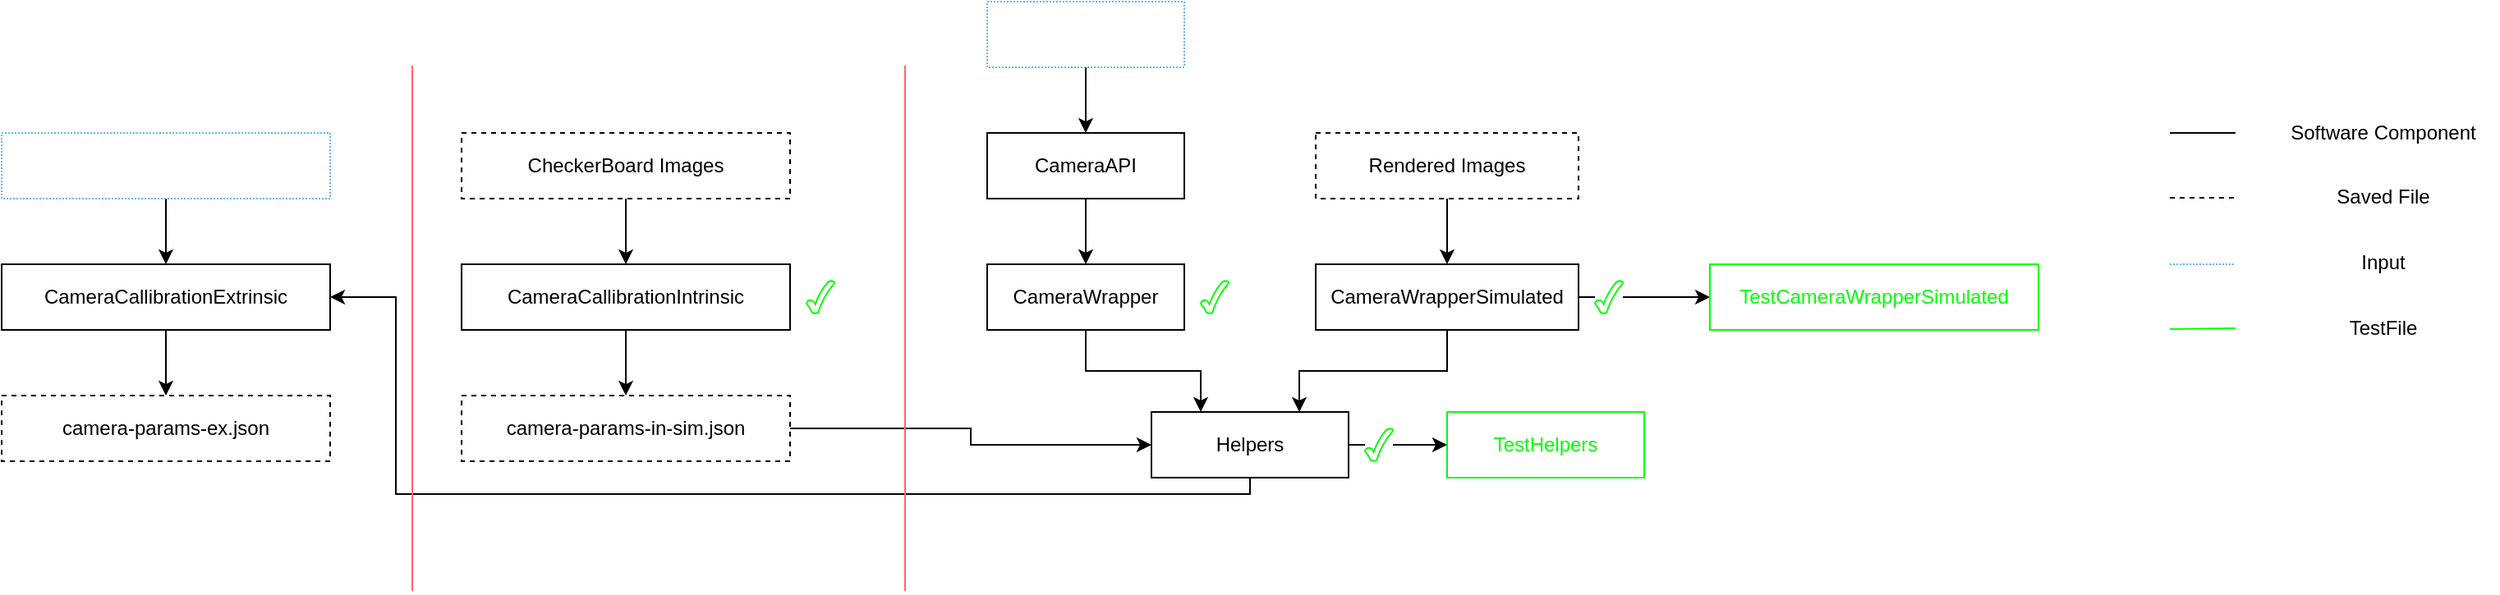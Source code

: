 <mxfile>
    <diagram id="mVWvIZ9Nv_pvnlFuU_PA" name="Page-1">
        <mxGraphModel dx="1323" dy="478" grid="1" gridSize="10" guides="1" tooltips="1" connect="1" arrows="1" fold="1" page="0" pageScale="1" pageWidth="850" pageHeight="1100" background="none" math="0" shadow="0">
            <root>
                <mxCell id="0"/>
                <mxCell id="1" parent="0"/>
                <mxCell id="11" style="edgeStyle=orthogonalEdgeStyle;html=1;exitX=0.5;exitY=1;exitDx=0;exitDy=0;rounded=0;entryX=0.25;entryY=0;entryDx=0;entryDy=0;" parent="1" source="2" target="3" edge="1">
                    <mxGeometry relative="1" as="geometry"/>
                </mxCell>
                <mxCell id="2" value="CameraWrapper" style="rounded=0;whiteSpace=wrap;html=1;" parent="1" vertex="1">
                    <mxGeometry x="200" y="280" width="120" height="40" as="geometry"/>
                </mxCell>
                <mxCell id="31" style="edgeStyle=orthogonalEdgeStyle;rounded=0;html=1;exitX=1;exitY=0.5;exitDx=0;exitDy=0;entryX=0;entryY=0.5;entryDx=0;entryDy=0;startArrow=none;" parent="1" source="43" target="4" edge="1">
                    <mxGeometry relative="1" as="geometry"/>
                </mxCell>
                <mxCell id="48" style="edgeStyle=orthogonalEdgeStyle;rounded=0;html=1;exitX=0.5;exitY=1;exitDx=0;exitDy=0;entryX=1;entryY=0.5;entryDx=0;entryDy=0;fontColor=#00FF00;" parent="1" source="3" target="23" edge="1">
                    <mxGeometry relative="1" as="geometry">
                        <Array as="points">
                            <mxPoint x="360" y="420"/>
                            <mxPoint x="-160" y="420"/>
                            <mxPoint x="-160" y="300"/>
                        </Array>
                    </mxGeometry>
                </mxCell>
                <mxCell id="3" value="Helpers" style="rounded=0;whiteSpace=wrap;html=1;" parent="1" vertex="1">
                    <mxGeometry x="300" y="370" width="120" height="40" as="geometry"/>
                </mxCell>
                <mxCell id="4" value="&lt;font color=&quot;#00ff00&quot;&gt;TestHelpers&lt;/font&gt;" style="rounded=0;whiteSpace=wrap;html=1;strokeColor=#00FF00;" parent="1" vertex="1">
                    <mxGeometry x="480" y="370" width="120" height="40" as="geometry"/>
                </mxCell>
                <mxCell id="10" style="edgeStyle=none;html=1;exitX=0.5;exitY=1;exitDx=0;exitDy=0;entryX=0.5;entryY=0;entryDx=0;entryDy=0;" parent="1" source="5" target="2" edge="1">
                    <mxGeometry relative="1" as="geometry"/>
                </mxCell>
                <mxCell id="5" value="CameraAPI" style="rounded=0;whiteSpace=wrap;html=1;" parent="1" vertex="1">
                    <mxGeometry x="200" y="200" width="120" height="40" as="geometry"/>
                </mxCell>
                <mxCell id="12" style="edgeStyle=orthogonalEdgeStyle;rounded=0;html=1;exitX=0.5;exitY=1;exitDx=0;exitDy=0;entryX=0.75;entryY=0;entryDx=0;entryDy=0;" parent="1" source="6" target="3" edge="1">
                    <mxGeometry relative="1" as="geometry"/>
                </mxCell>
                <mxCell id="30" style="edgeStyle=orthogonalEdgeStyle;rounded=0;html=1;exitX=1;exitY=0.5;exitDx=0;exitDy=0;entryX=0;entryY=0.5;entryDx=0;entryDy=0;startArrow=none;" parent="1" source="45" target="8" edge="1">
                    <mxGeometry relative="1" as="geometry"/>
                </mxCell>
                <mxCell id="6" value="CameraWrapperSimulated" style="rounded=0;whiteSpace=wrap;html=1;" parent="1" vertex="1">
                    <mxGeometry x="400" y="280" width="160" height="40" as="geometry"/>
                </mxCell>
                <mxCell id="13" style="edgeStyle=orthogonalEdgeStyle;rounded=0;html=1;exitX=0.5;exitY=1;exitDx=0;exitDy=0;entryX=0.5;entryY=0;entryDx=0;entryDy=0;" parent="1" source="7" target="6" edge="1">
                    <mxGeometry relative="1" as="geometry"/>
                </mxCell>
                <mxCell id="7" value="Rendered Images" style="rounded=0;whiteSpace=wrap;html=1;dashed=1;" parent="1" vertex="1">
                    <mxGeometry x="400" y="200" width="160" height="40" as="geometry"/>
                </mxCell>
                <mxCell id="8" value="&lt;font color=&quot;#00ff00&quot;&gt;TestCameraWrapperSimulated&lt;/font&gt;" style="rounded=0;whiteSpace=wrap;html=1;strokeColor=#00FF00;" parent="1" vertex="1">
                    <mxGeometry x="640" y="280" width="200" height="40" as="geometry"/>
                </mxCell>
                <mxCell id="20" style="edgeStyle=orthogonalEdgeStyle;rounded=0;html=1;exitX=0.5;exitY=1;exitDx=0;exitDy=0;" parent="1" source="9" target="19" edge="1">
                    <mxGeometry relative="1" as="geometry"/>
                </mxCell>
                <mxCell id="9" value="CameraCallibrationIntrinsic" style="rounded=0;whiteSpace=wrap;html=1;" parent="1" vertex="1">
                    <mxGeometry x="-120" y="280" width="200" height="40" as="geometry"/>
                </mxCell>
                <mxCell id="17" style="edgeStyle=orthogonalEdgeStyle;rounded=0;html=1;exitX=0.5;exitY=1;exitDx=0;exitDy=0;entryX=0.5;entryY=0;entryDx=0;entryDy=0;" parent="1" source="16" target="9" edge="1">
                    <mxGeometry relative="1" as="geometry"/>
                </mxCell>
                <mxCell id="16" value="CheckerBoard Images" style="rounded=0;whiteSpace=wrap;html=1;dashed=1;" parent="1" vertex="1">
                    <mxGeometry x="-120" y="200" width="200" height="40" as="geometry"/>
                </mxCell>
                <mxCell id="22" style="edgeStyle=orthogonalEdgeStyle;rounded=0;html=1;exitX=1;exitY=0.5;exitDx=0;exitDy=0;entryX=0;entryY=0.5;entryDx=0;entryDy=0;" parent="1" source="19" target="3" edge="1">
                    <mxGeometry relative="1" as="geometry"/>
                </mxCell>
                <mxCell id="19" value="camera-params-in-sim.json" style="rounded=0;whiteSpace=wrap;html=1;dashed=1;" parent="1" vertex="1">
                    <mxGeometry x="-120" y="360" width="200" height="40" as="geometry"/>
                </mxCell>
                <mxCell id="27" style="edgeStyle=orthogonalEdgeStyle;rounded=0;html=1;exitX=0.5;exitY=1;exitDx=0;exitDy=0;entryX=0.5;entryY=0;entryDx=0;entryDy=0;" parent="1" source="23" target="26" edge="1">
                    <mxGeometry relative="1" as="geometry"/>
                </mxCell>
                <mxCell id="23" value="CameraCallibrationExtrinsic" style="rounded=0;whiteSpace=wrap;html=1;" parent="1" vertex="1">
                    <mxGeometry x="-400" y="280" width="200" height="40" as="geometry"/>
                </mxCell>
                <mxCell id="25" style="edgeStyle=orthogonalEdgeStyle;rounded=0;html=1;exitX=0.5;exitY=1;exitDx=0;exitDy=0;" parent="1" source="24" target="23" edge="1">
                    <mxGeometry relative="1" as="geometry"/>
                </mxCell>
                <mxCell id="24" value="MarkerMovements" style="rounded=0;whiteSpace=wrap;html=1;dashed=1;dashPattern=1 1;fillColor=none;fontColor=#ffffff;strokeColor=#66B2FF;" parent="1" vertex="1">
                    <mxGeometry x="-400" y="200" width="200" height="40" as="geometry"/>
                </mxCell>
                <mxCell id="26" value="camera-params-ex.json" style="rounded=0;whiteSpace=wrap;html=1;dashed=1;" parent="1" vertex="1">
                    <mxGeometry x="-400" y="360" width="200" height="40" as="geometry"/>
                </mxCell>
                <mxCell id="29" style="edgeStyle=orthogonalEdgeStyle;rounded=0;html=1;exitX=0.5;exitY=1;exitDx=0;exitDy=0;entryX=0.5;entryY=0;entryDx=0;entryDy=0;" parent="1" source="28" target="5" edge="1">
                    <mxGeometry relative="1" as="geometry"/>
                </mxCell>
                <mxCell id="28" value="Camera" style="rounded=0;whiteSpace=wrap;html=1;dashed=1;dashPattern=1 1;fillColor=none;fontColor=#ffffff;strokeColor=#66B2FF;" parent="1" vertex="1">
                    <mxGeometry x="200" y="120" width="120" height="40" as="geometry"/>
                </mxCell>
                <mxCell id="32" value="" style="endArrow=none;html=1;rounded=0;fontColor=#00FF00;" parent="1" edge="1">
                    <mxGeometry width="50" height="50" relative="1" as="geometry">
                        <mxPoint x="920" y="200" as="sourcePoint"/>
                        <mxPoint x="960" y="200" as="targetPoint"/>
                    </mxGeometry>
                </mxCell>
                <mxCell id="33" value="" style="endArrow=none;html=1;rounded=0;fontColor=#00FF00;dashed=1;" parent="1" edge="1">
                    <mxGeometry width="50" height="50" relative="1" as="geometry">
                        <mxPoint x="920" y="239.49" as="sourcePoint"/>
                        <mxPoint x="960" y="239.49" as="targetPoint"/>
                    </mxGeometry>
                </mxCell>
                <mxCell id="34" value="" style="endArrow=none;html=1;rounded=0;fontColor=#00FF00;dashed=1;dashPattern=1 1;fillColor=#1ba1e2;strokeColor=#66B2FF;" parent="1" edge="1">
                    <mxGeometry width="50" height="50" relative="1" as="geometry">
                        <mxPoint x="920" y="280" as="sourcePoint"/>
                        <mxPoint x="960" y="280" as="targetPoint"/>
                    </mxGeometry>
                </mxCell>
                <mxCell id="35" value="" style="endArrow=none;html=1;rounded=0;fontColor=#00FF00;strokeColor=#00FF00;" parent="1" edge="1">
                    <mxGeometry width="50" height="50" relative="1" as="geometry">
                        <mxPoint x="920" y="319.49" as="sourcePoint"/>
                        <mxPoint x="960" y="319" as="targetPoint"/>
                    </mxGeometry>
                </mxCell>
                <mxCell id="36" value="Software Component" style="text;html=1;align=center;verticalAlign=middle;whiteSpace=wrap;rounded=0;dashed=1;" parent="1" vertex="1">
                    <mxGeometry x="980" y="185" width="140" height="30" as="geometry"/>
                </mxCell>
                <mxCell id="37" value="Saved File" style="text;html=1;align=center;verticalAlign=middle;whiteSpace=wrap;rounded=0;dashed=1;" parent="1" vertex="1">
                    <mxGeometry x="980" y="224" width="140" height="30" as="geometry"/>
                </mxCell>
                <mxCell id="38" value="Input" style="text;html=1;align=center;verticalAlign=middle;whiteSpace=wrap;rounded=0;dashed=1;" parent="1" vertex="1">
                    <mxGeometry x="980" y="264" width="140" height="30" as="geometry"/>
                </mxCell>
                <mxCell id="39" value="TestFile" style="text;html=1;align=center;verticalAlign=middle;whiteSpace=wrap;rounded=0;dashed=1;" parent="1" vertex="1">
                    <mxGeometry x="980" y="304" width="140" height="30" as="geometry"/>
                </mxCell>
                <mxCell id="40" value="" style="verticalLabelPosition=bottom;verticalAlign=top;html=1;shape=mxgraph.basic.tick;strokeColor=#00FF00;fontColor=#00FF00;" parent="1" vertex="1">
                    <mxGeometry x="90" y="290" width="17" height="20" as="geometry"/>
                </mxCell>
                <mxCell id="41" value="" style="verticalLabelPosition=bottom;verticalAlign=top;html=1;shape=mxgraph.basic.tick;strokeColor=#00FF00;fontColor=#00FF00;" parent="1" vertex="1">
                    <mxGeometry x="330" y="290" width="17" height="20" as="geometry"/>
                </mxCell>
                <mxCell id="44" value="" style="edgeStyle=orthogonalEdgeStyle;rounded=0;html=1;exitX=1;exitY=0.5;exitDx=0;exitDy=0;entryX=0;entryY=0.5;entryDx=0;entryDy=0;endArrow=none;" parent="1" source="3" target="43" edge="1">
                    <mxGeometry relative="1" as="geometry">
                        <mxPoint x="420.0" y="390.0" as="sourcePoint"/>
                        <mxPoint x="480" y="390.0" as="targetPoint"/>
                    </mxGeometry>
                </mxCell>
                <mxCell id="43" value="" style="verticalLabelPosition=bottom;verticalAlign=top;html=1;shape=mxgraph.basic.tick;strokeColor=#00FF00;fontColor=#00FF00;" parent="1" vertex="1">
                    <mxGeometry x="430" y="380" width="17" height="20" as="geometry"/>
                </mxCell>
                <mxCell id="47" value="" style="edgeStyle=orthogonalEdgeStyle;rounded=0;html=1;exitX=1;exitY=0.5;exitDx=0;exitDy=0;entryX=0;entryY=0.5;entryDx=0;entryDy=0;endArrow=none;" parent="1" source="6" target="45" edge="1">
                    <mxGeometry relative="1" as="geometry">
                        <mxPoint x="560" y="300.0" as="sourcePoint"/>
                        <mxPoint x="640.0" y="300.0" as="targetPoint"/>
                    </mxGeometry>
                </mxCell>
                <mxCell id="45" value="" style="verticalLabelPosition=bottom;verticalAlign=top;html=1;shape=mxgraph.basic.tick;strokeColor=#00FF00;fontColor=#00FF00;" parent="1" vertex="1">
                    <mxGeometry x="570" y="290" width="17" height="20" as="geometry"/>
                </mxCell>
                <mxCell id="50" value="" style="endArrow=none;html=1;fillColor=#a20025;strokeColor=#FF6666;" edge="1" parent="1">
                    <mxGeometry width="50" height="50" relative="1" as="geometry">
                        <mxPoint x="-150" y="479" as="sourcePoint"/>
                        <mxPoint x="-150" y="159" as="targetPoint"/>
                    </mxGeometry>
                </mxCell>
                <mxCell id="51" value="" style="endArrow=none;html=1;fillColor=#a20025;strokeColor=#FF6666;" edge="1" parent="1">
                    <mxGeometry width="50" height="50" relative="1" as="geometry">
                        <mxPoint x="150" y="479" as="sourcePoint"/>
                        <mxPoint x="150" y="159" as="targetPoint"/>
                    </mxGeometry>
                </mxCell>
            </root>
        </mxGraphModel>
    </diagram>
</mxfile>